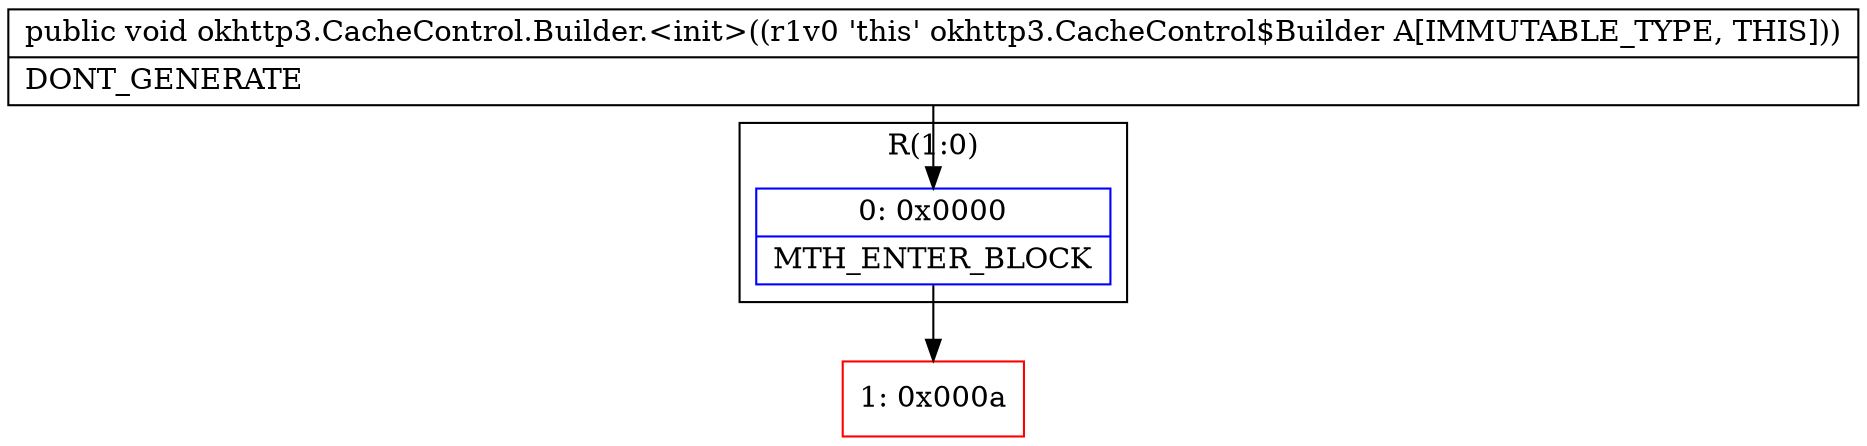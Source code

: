 digraph "CFG forokhttp3.CacheControl.Builder.\<init\>()V" {
subgraph cluster_Region_951839042 {
label = "R(1:0)";
node [shape=record,color=blue];
Node_0 [shape=record,label="{0\:\ 0x0000|MTH_ENTER_BLOCK\l}"];
}
Node_1 [shape=record,color=red,label="{1\:\ 0x000a}"];
MethodNode[shape=record,label="{public void okhttp3.CacheControl.Builder.\<init\>((r1v0 'this' okhttp3.CacheControl$Builder A[IMMUTABLE_TYPE, THIS]))  | DONT_GENERATE\l}"];
MethodNode -> Node_0;
Node_0 -> Node_1;
}

